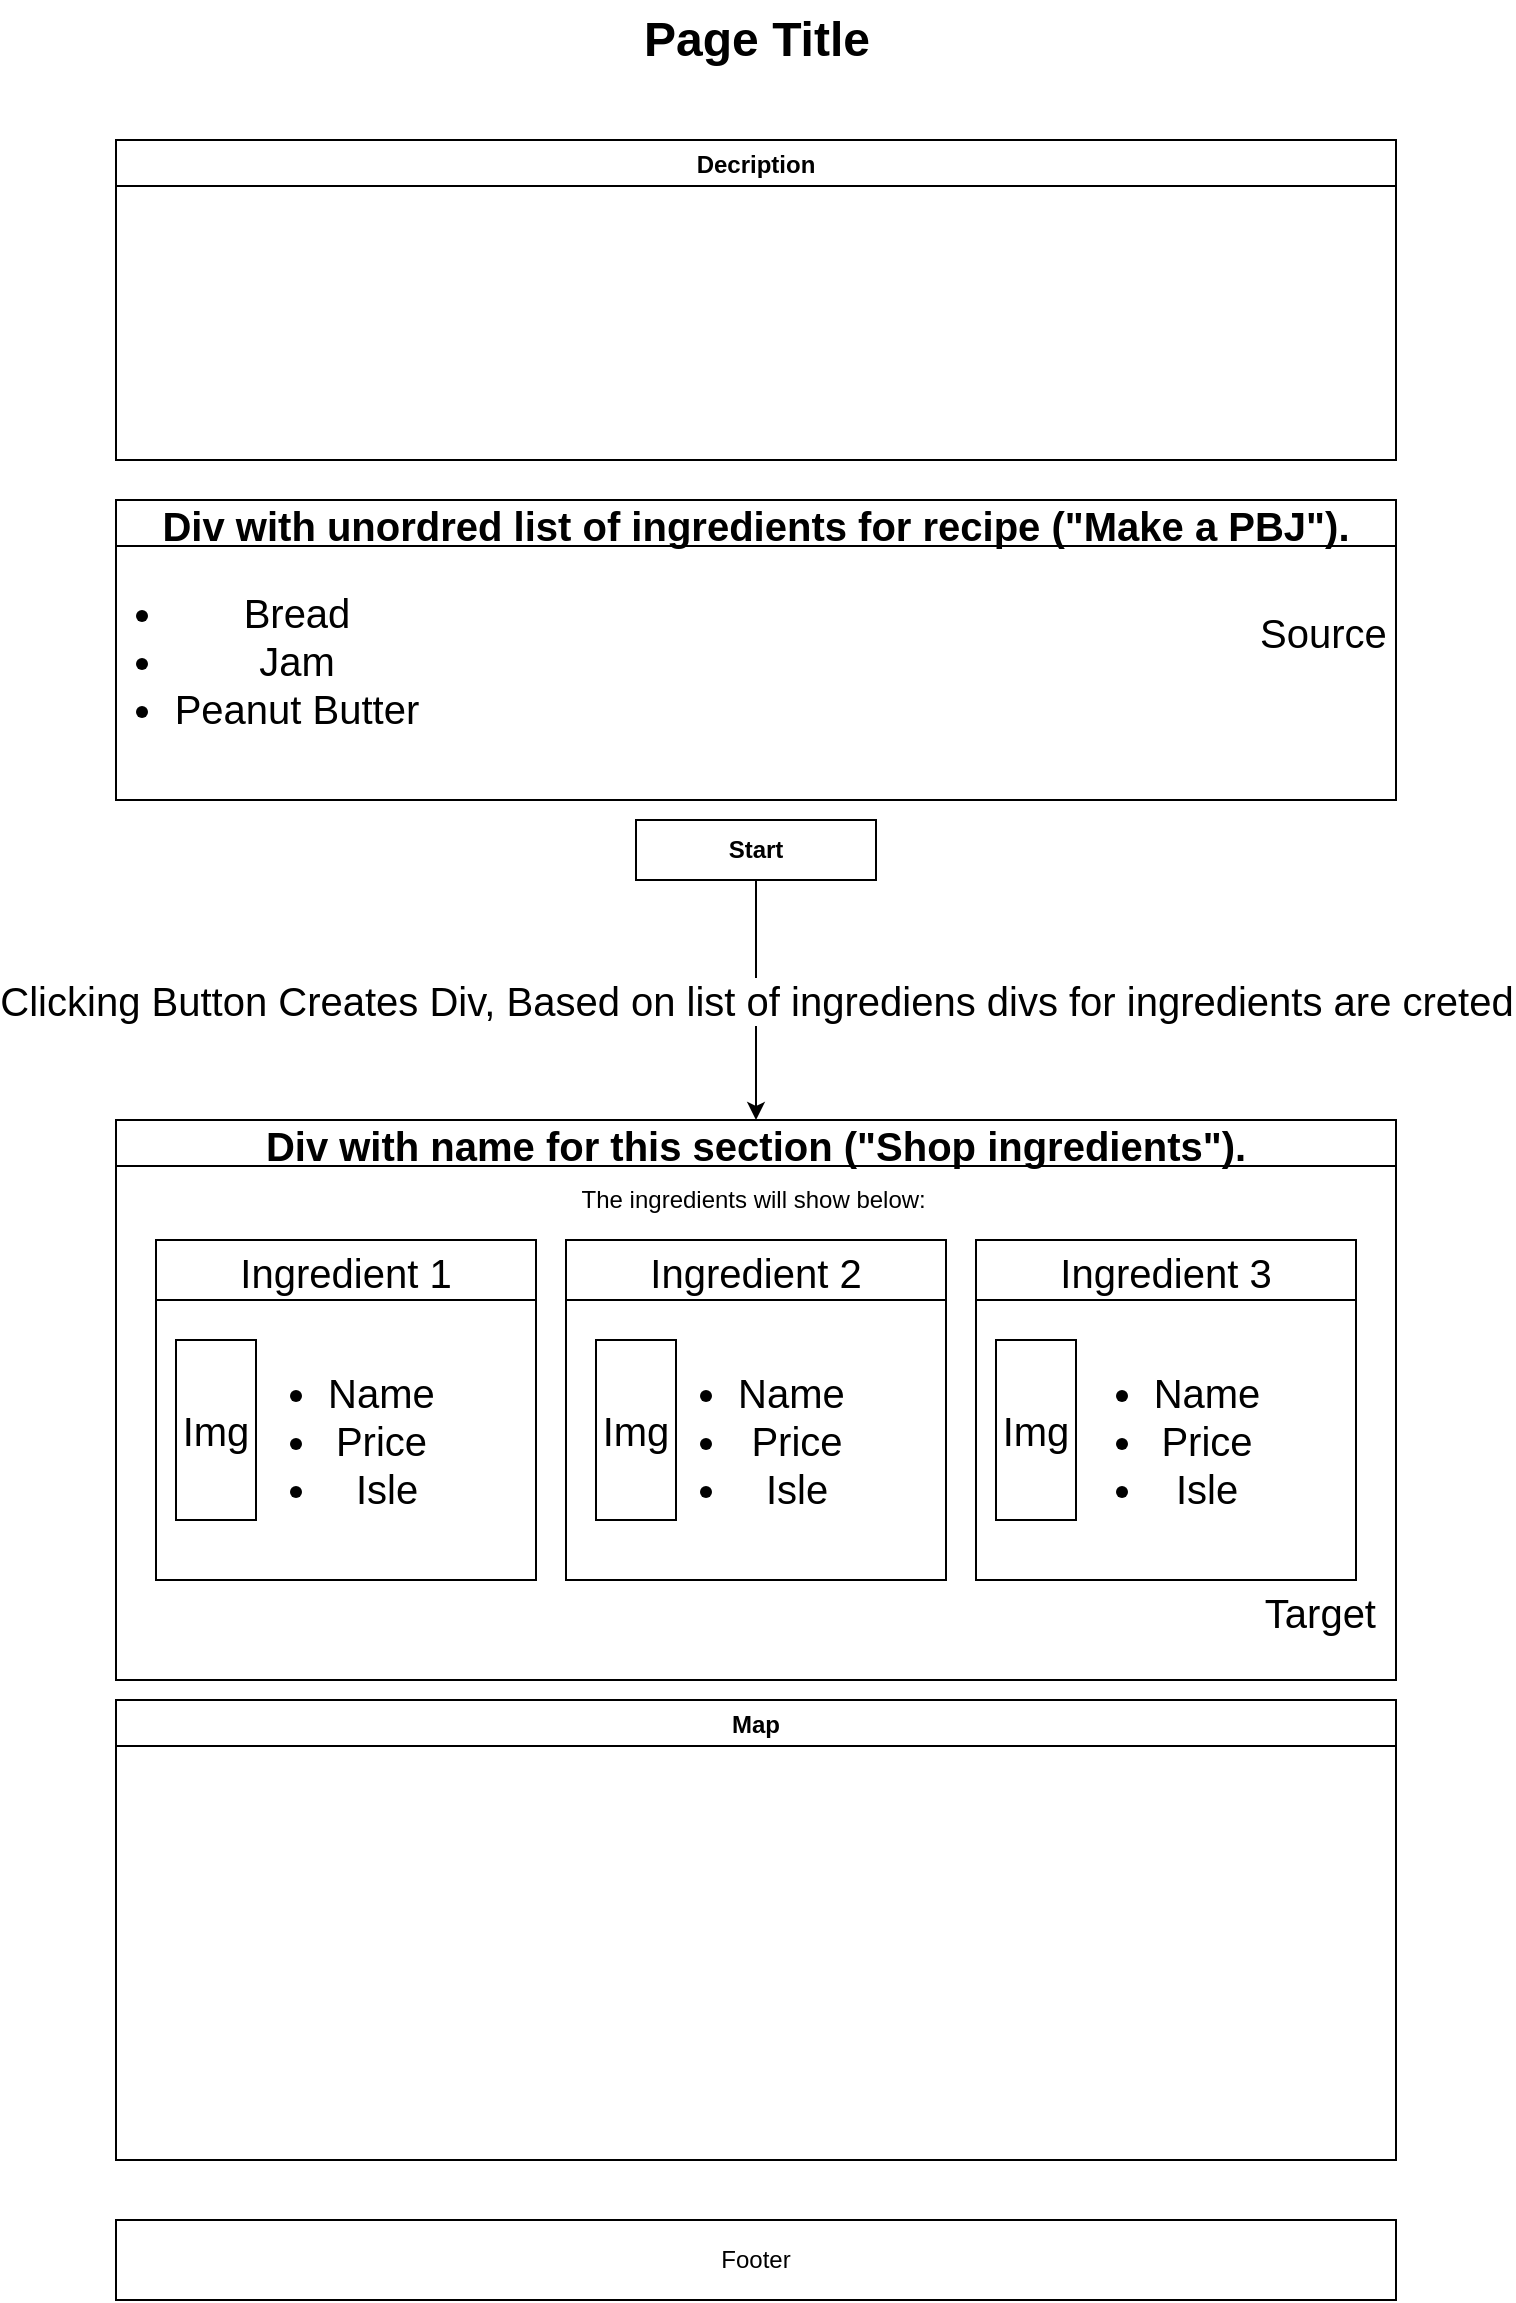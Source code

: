 <mxfile>
    <diagram id="gZhmQnc_LHd9KHy5Ai3U" name="Page-1">
        <mxGraphModel dx="452" dy="1770" grid="1" gridSize="10" guides="1" tooltips="1" connect="1" arrows="1" fold="1" page="1" pageScale="1" pageWidth="850" pageHeight="1100" math="0" shadow="0">
            <root>
                <mxCell id="0"/>
                <mxCell id="1" parent="0"/>
                <mxCell id="65" value="Page Title" style="text;strokeColor=none;fillColor=none;html=1;fontSize=24;fontStyle=1;verticalAlign=middle;align=center;" vertex="1" parent="1">
                    <mxGeometry x="280" y="-280" width="320" height="40" as="geometry"/>
                </mxCell>
                <mxCell id="66" value="Start" style="rounded=0;whiteSpace=wrap;html=1;fontStyle=1" vertex="1" parent="1">
                    <mxGeometry x="380" y="130" width="120" height="30" as="geometry"/>
                </mxCell>
                <mxCell id="67" value="Footer" style="rounded=0;whiteSpace=wrap;html=1;" vertex="1" parent="1">
                    <mxGeometry x="120" y="830" width="640" height="40" as="geometry"/>
                </mxCell>
                <mxCell id="68" value="Div with name for this section (&quot;Shop ingredients&quot;)." style="swimlane;fontSize=20;" vertex="1" parent="1">
                    <mxGeometry x="120" y="280" width="640" height="280" as="geometry"/>
                </mxCell>
                <mxCell id="69" value="Ingredient 2" style="swimlane;fontStyle=0;childLayout=stackLayout;horizontal=1;startSize=30;horizontalStack=0;resizeParent=1;resizeParentMax=0;resizeLast=0;collapsible=1;marginBottom=0;fontSize=20;" vertex="1" parent="68">
                    <mxGeometry x="225" y="60" width="190" height="170" as="geometry"/>
                </mxCell>
                <mxCell id="70" value="&lt;ul&gt;&lt;li&gt;Name&amp;nbsp;&lt;/li&gt;&lt;li&gt;Price&lt;/li&gt;&lt;li&gt;Isle&lt;/li&gt;&lt;/ul&gt;" style="text;html=1;align=center;verticalAlign=middle;resizable=0;points=[];autosize=1;strokeColor=none;fillColor=none;fontSize=20;" vertex="1" parent="69">
                    <mxGeometry y="30" width="190" height="140" as="geometry"/>
                </mxCell>
                <mxCell id="71" value="Ingredient 3" style="swimlane;fontStyle=0;childLayout=stackLayout;horizontal=1;startSize=30;horizontalStack=0;resizeParent=1;resizeParentMax=0;resizeLast=0;collapsible=1;marginBottom=0;fontSize=20;" vertex="1" parent="68">
                    <mxGeometry x="430" y="60" width="190" height="170" as="geometry"/>
                </mxCell>
                <mxCell id="72" value="&lt;ul&gt;&lt;li&gt;Name&lt;/li&gt;&lt;li&gt;Price&lt;/li&gt;&lt;li&gt;Isle&lt;/li&gt;&lt;/ul&gt;" style="text;html=1;align=center;verticalAlign=middle;resizable=0;points=[];autosize=1;strokeColor=none;fillColor=none;fontSize=20;" vertex="1" parent="71">
                    <mxGeometry y="30" width="190" height="140" as="geometry"/>
                </mxCell>
                <mxCell id="73" value="Ingredient 1" style="swimlane;fontStyle=0;childLayout=stackLayout;horizontal=1;startSize=30;horizontalStack=0;resizeParent=1;resizeParentMax=0;resizeLast=0;collapsible=1;marginBottom=0;fontSize=20;" vertex="1" parent="68">
                    <mxGeometry x="20" y="60" width="190" height="170" as="geometry"/>
                </mxCell>
                <mxCell id="74" value="&lt;ul&gt;&lt;li&gt;Name&amp;nbsp;&lt;/li&gt;&lt;li&gt;Price&amp;nbsp;&lt;/li&gt;&lt;li&gt;Isle&lt;/li&gt;&lt;/ul&gt;" style="text;html=1;align=center;verticalAlign=middle;resizable=0;points=[];autosize=1;strokeColor=none;fillColor=none;fontSize=20;" vertex="1" parent="73">
                    <mxGeometry y="30" width="190" height="140" as="geometry"/>
                </mxCell>
                <mxCell id="75" value="The ingredients will show below:&amp;nbsp;" style="text;html=1;align=center;verticalAlign=middle;resizable=0;points=[];autosize=1;strokeColor=none;fillColor=none;" vertex="1" parent="68">
                    <mxGeometry x="225" y="30" width="190" height="20" as="geometry"/>
                </mxCell>
                <mxCell id="76" value="Div with unordred list of ingredients for recipe (&quot;Make a PBJ&quot;)." style="swimlane;fontSize=20;" vertex="1" parent="1">
                    <mxGeometry x="120" y="-30" width="640" height="150" as="geometry"/>
                </mxCell>
                <mxCell id="77" value="&lt;ul&gt;&lt;li&gt;Bread&lt;/li&gt;&lt;li&gt;Jam&lt;/li&gt;&lt;li&gt;Peanut Butter&lt;/li&gt;&lt;/ul&gt;" style="text;html=1;align=center;verticalAlign=middle;resizable=0;points=[];autosize=1;strokeColor=none;fillColor=none;fontSize=20;" vertex="1" parent="76">
                    <mxGeometry x="-20" y="10" width="180" height="140" as="geometry"/>
                </mxCell>
                <mxCell id="78" value="Img" style="whiteSpace=wrap;html=1;fontSize=20;" vertex="1" parent="1">
                    <mxGeometry x="150" y="390" width="40" height="90" as="geometry"/>
                </mxCell>
                <mxCell id="79" value="Img" style="whiteSpace=wrap;html=1;fontSize=20;" vertex="1" parent="1">
                    <mxGeometry x="360" y="390" width="40" height="90" as="geometry"/>
                </mxCell>
                <mxCell id="80" value="Img" style="whiteSpace=wrap;html=1;fontSize=20;" vertex="1" parent="1">
                    <mxGeometry x="560" y="390" width="40" height="90" as="geometry"/>
                </mxCell>
                <mxCell id="81" value="" style="endArrow=classic;html=1;fontSize=20;exitX=0.5;exitY=1;exitDx=0;exitDy=0;" edge="1" parent="1" source="66" target="68">
                    <mxGeometry relative="1" as="geometry">
                        <mxPoint x="320" y="250" as="sourcePoint"/>
                        <mxPoint x="480" y="250" as="targetPoint"/>
                    </mxGeometry>
                </mxCell>
                <mxCell id="82" value="Clicking Button Creates Div, Based on list of ingrediens divs for ingredients are creted" style="edgeLabel;resizable=0;html=1;align=center;verticalAlign=middle;fontSize=20;" connectable="0" vertex="1" parent="81">
                    <mxGeometry relative="1" as="geometry"/>
                </mxCell>
                <mxCell id="83" value="Source" style="edgeLabel;resizable=0;html=1;align=left;verticalAlign=bottom;fontSize=20;" connectable="0" vertex="1" parent="81">
                    <mxGeometry x="-1" relative="1" as="geometry">
                        <mxPoint x="250" y="-110" as="offset"/>
                    </mxGeometry>
                </mxCell>
                <mxCell id="84" value="Target" style="edgeLabel;resizable=0;html=1;align=right;verticalAlign=bottom;fontSize=20;" connectable="0" vertex="1" parent="81">
                    <mxGeometry x="1" relative="1" as="geometry">
                        <mxPoint x="310" y="260" as="offset"/>
                    </mxGeometry>
                </mxCell>
                <mxCell id="85" value="Decription" style="swimlane;" vertex="1" parent="1">
                    <mxGeometry x="120" y="-210" width="640" height="160" as="geometry"/>
                </mxCell>
                <mxCell id="86" value="Map" style="swimlane;" vertex="1" parent="1">
                    <mxGeometry x="120" y="570" width="640" height="230" as="geometry"/>
                </mxCell>
            </root>
        </mxGraphModel>
    </diagram>
</mxfile>